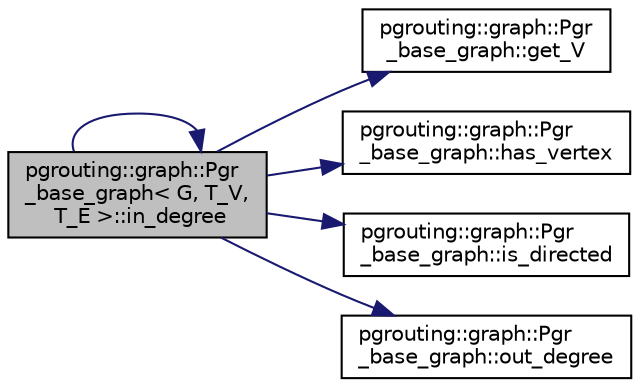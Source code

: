 digraph "pgrouting::graph::Pgr_base_graph&lt; G, T_V, T_E &gt;::in_degree"
{
  edge [fontname="Helvetica",fontsize="10",labelfontname="Helvetica",labelfontsize="10"];
  node [fontname="Helvetica",fontsize="10",shape=record];
  rankdir="LR";
  Node1 [label="pgrouting::graph::Pgr\l_base_graph\< G, T_V,\l T_E \>::in_degree",height=0.2,width=0.4,color="black", fillcolor="grey75", style="filled" fontcolor="black"];
  Node1 -> Node2 [color="midnightblue",fontsize="10",style="solid",fontname="Helvetica"];
  Node2 [label="pgrouting::graph::Pgr\l_base_graph::get_V",height=0.2,width=0.4,color="black", fillcolor="white", style="filled",URL="$classpgrouting_1_1graph_1_1Pgr__base__graph.html#a48ba617e2737dd31d6bbcff15b46b8f4",tooltip="get the vertex descriptor of the vertex "];
  Node1 -> Node3 [color="midnightblue",fontsize="10",style="solid",fontname="Helvetica"];
  Node3 [label="pgrouting::graph::Pgr\l_base_graph::has_vertex",height=0.2,width=0.4,color="black", fillcolor="white", style="filled",URL="$classpgrouting_1_1graph_1_1Pgr__base__graph.html#aced852a5c5116cafdb61af4eaa28dc02",tooltip="True when vid is in the graph. "];
  Node1 -> Node1 [color="midnightblue",fontsize="10",style="solid",fontname="Helvetica"];
  Node1 -> Node4 [color="midnightblue",fontsize="10",style="solid",fontname="Helvetica"];
  Node4 [label="pgrouting::graph::Pgr\l_base_graph::is_directed",height=0.2,width=0.4,color="black", fillcolor="white", style="filled",URL="$classpgrouting_1_1graph_1_1Pgr__base__graph.html#a59860060fbba20a7a86ebc0f0fb1b2c8"];
  Node1 -> Node5 [color="midnightblue",fontsize="10",style="solid",fontname="Helvetica"];
  Node5 [label="pgrouting::graph::Pgr\l_base_graph::out_degree",height=0.2,width=0.4,color="black", fillcolor="white", style="filled",URL="$classpgrouting_1_1graph_1_1Pgr__base__graph.html#ac056e8d52b7ea73ca62f38fe23156fad",tooltip="get the out-degree of a vertex "];
}
